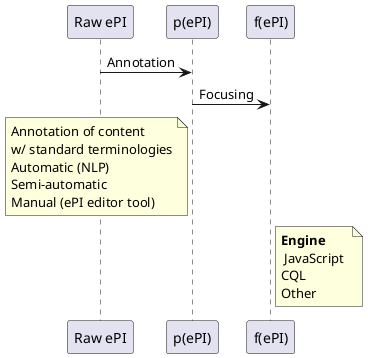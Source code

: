 @startuml 


"Raw ePI"-> "p(ePI)": Annotation


"p(ePI)"->"f(ePI)": Focusing



note left of "p(ePI)": Annotation of content \nw/ standard terminologies\nAutomatic (NLP)\nSemi-automatic\nManual (ePI editor tool)


note right of "f(ePI)": **Engine**\n JavaScript \nCQL\nOther

@enduml
